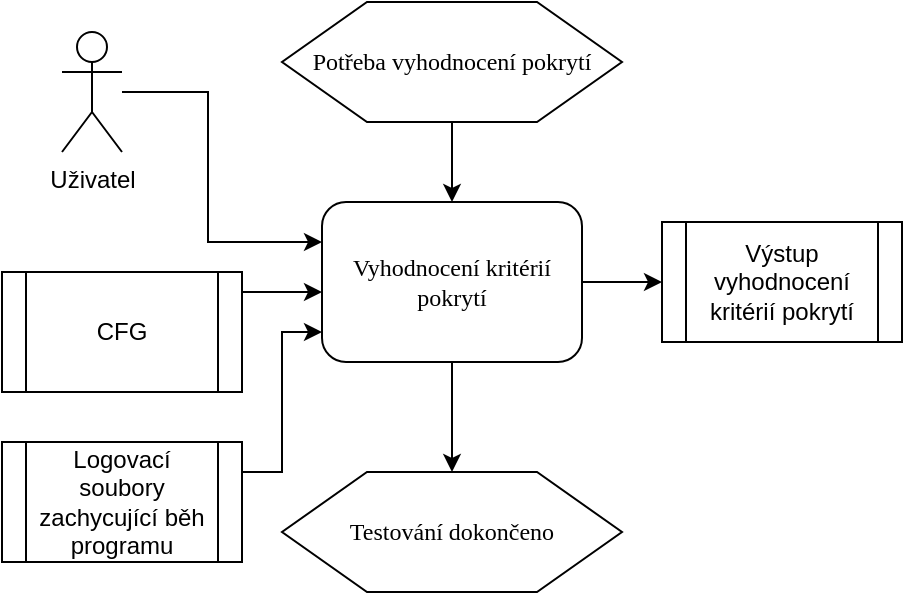 <mxfile version="17.5.0" type="github">
  <diagram name="Page-1" id="8ce9d11a-91a2-4d17-14d8-a56ed91bf033">
    <mxGraphModel dx="1422" dy="762" grid="1" gridSize="10" guides="1" tooltips="1" connect="1" arrows="1" fold="1" page="1" pageScale="1" pageWidth="1100" pageHeight="850" background="none" math="0" shadow="0">
      <root>
        <mxCell id="0" />
        <mxCell id="1" parent="0" />
        <mxCell id="318fzTL56NjNgk1-DEGz-19" style="edgeStyle=orthogonalEdgeStyle;rounded=0;orthogonalLoop=1;jettySize=auto;html=1;" parent="1" source="x6bshDRYsI94okJ-4vA8-1" target="318fzTL56NjNgk1-DEGz-16" edge="1">
          <mxGeometry relative="1" as="geometry">
            <mxPoint x="370" y="315" as="targetPoint" />
            <Array as="points">
              <mxPoint x="370" y="290" />
              <mxPoint x="370" y="290" />
            </Array>
            <mxPoint x="340" y="305" as="sourcePoint" />
          </mxGeometry>
        </mxCell>
        <mxCell id="aWs6wPL-7yNdKMg-z43p-1" style="edgeStyle=orthogonalEdgeStyle;rounded=0;orthogonalLoop=1;jettySize=auto;html=1;" parent="1" source="318fzTL56NjNgk1-DEGz-3" target="318fzTL56NjNgk1-DEGz-16" edge="1">
          <mxGeometry relative="1" as="geometry">
            <Array as="points">
              <mxPoint x="333" y="190" />
              <mxPoint x="333" y="265" />
            </Array>
          </mxGeometry>
        </mxCell>
        <mxCell id="318fzTL56NjNgk1-DEGz-3" value="Uživatel" style="shape=umlActor;verticalLabelPosition=bottom;verticalAlign=top;html=1;outlineConnect=0;" parent="1" vertex="1">
          <mxGeometry x="260" y="160" width="30" height="60" as="geometry" />
        </mxCell>
        <mxCell id="318fzTL56NjNgk1-DEGz-24" style="edgeStyle=orthogonalEdgeStyle;rounded=0;orthogonalLoop=1;jettySize=auto;html=1;" parent="1" source="318fzTL56NjNgk1-DEGz-14" target="318fzTL56NjNgk1-DEGz-16" edge="1">
          <mxGeometry relative="1" as="geometry">
            <mxPoint x="445" y="225" as="targetPoint" />
          </mxGeometry>
        </mxCell>
        <mxCell id="318fzTL56NjNgk1-DEGz-14" value="Potřeba vyhodnocení pokrytí" style="shape=hexagon;perimeter=hexagonPerimeter;whiteSpace=wrap;html=1;rounded=0;shadow=0;labelBackgroundColor=none;strokeWidth=1;fontFamily=Verdana;fontSize=12;align=center;" parent="1" vertex="1">
          <mxGeometry x="370" y="145" width="170" height="60" as="geometry" />
        </mxCell>
        <mxCell id="318fzTL56NjNgk1-DEGz-28" style="edgeStyle=orthogonalEdgeStyle;rounded=0;orthogonalLoop=1;jettySize=auto;html=1;startArrow=classic;startFill=1;endArrow=none;endFill=0;" parent="1" source="318fzTL56NjNgk1-DEGz-16" target="318fzTL56NjNgk1-DEGz-21" edge="1">
          <mxGeometry relative="1" as="geometry">
            <Array as="points">
              <mxPoint x="370" y="310" />
              <mxPoint x="370" y="380" />
            </Array>
          </mxGeometry>
        </mxCell>
        <mxCell id="x6bshDRYsI94okJ-4vA8-3" style="edgeStyle=orthogonalEdgeStyle;rounded=0;orthogonalLoop=1;jettySize=auto;html=1;" parent="1" source="318fzTL56NjNgk1-DEGz-16" target="wex1mb7kt1AqzaQvMvRQ-3" edge="1">
          <mxGeometry relative="1" as="geometry">
            <mxPoint x="455" y="350" as="targetPoint" />
          </mxGeometry>
        </mxCell>
        <mxCell id="nkmYLWrbVVzMJi1i_sgC-2" style="edgeStyle=orthogonalEdgeStyle;rounded=0;orthogonalLoop=1;jettySize=auto;html=1;startArrow=none;startFill=0;endArrow=classic;endFill=1;" edge="1" parent="1" source="318fzTL56NjNgk1-DEGz-16" target="nkmYLWrbVVzMJi1i_sgC-1">
          <mxGeometry relative="1" as="geometry" />
        </mxCell>
        <mxCell id="318fzTL56NjNgk1-DEGz-16" value="Vyhodnocení kritérií pokrytí" style="rounded=1;whiteSpace=wrap;html=1;shadow=0;labelBackgroundColor=none;strokeWidth=1;fontFamily=Verdana;fontSize=12;align=center;" parent="1" vertex="1">
          <mxGeometry x="390" y="245" width="130" height="80" as="geometry" />
        </mxCell>
        <mxCell id="318fzTL56NjNgk1-DEGz-21" value="Logovací soubory zachycující běh programu" style="shape=process;whiteSpace=wrap;html=1;backgroundOutline=1;" parent="1" vertex="1">
          <mxGeometry x="230" y="365" width="120" height="60" as="geometry" />
        </mxCell>
        <mxCell id="wex1mb7kt1AqzaQvMvRQ-3" value="Testování dokončeno" style="shape=hexagon;perimeter=hexagonPerimeter;whiteSpace=wrap;html=1;rounded=0;shadow=0;labelBackgroundColor=none;strokeWidth=1;fontFamily=Verdana;fontSize=12;align=center;" parent="1" vertex="1">
          <mxGeometry x="370" y="380" width="170" height="60" as="geometry" />
        </mxCell>
        <mxCell id="x6bshDRYsI94okJ-4vA8-1" value="CFG" style="shape=process;whiteSpace=wrap;html=1;backgroundOutline=1;" parent="1" vertex="1">
          <mxGeometry x="230" y="280" width="120" height="60" as="geometry" />
        </mxCell>
        <mxCell id="nkmYLWrbVVzMJi1i_sgC-1" value="Výstup vyhodnocení kritérií pokrytí" style="shape=process;whiteSpace=wrap;html=1;backgroundOutline=1;" vertex="1" parent="1">
          <mxGeometry x="560" y="255" width="120" height="60" as="geometry" />
        </mxCell>
      </root>
    </mxGraphModel>
  </diagram>
</mxfile>
